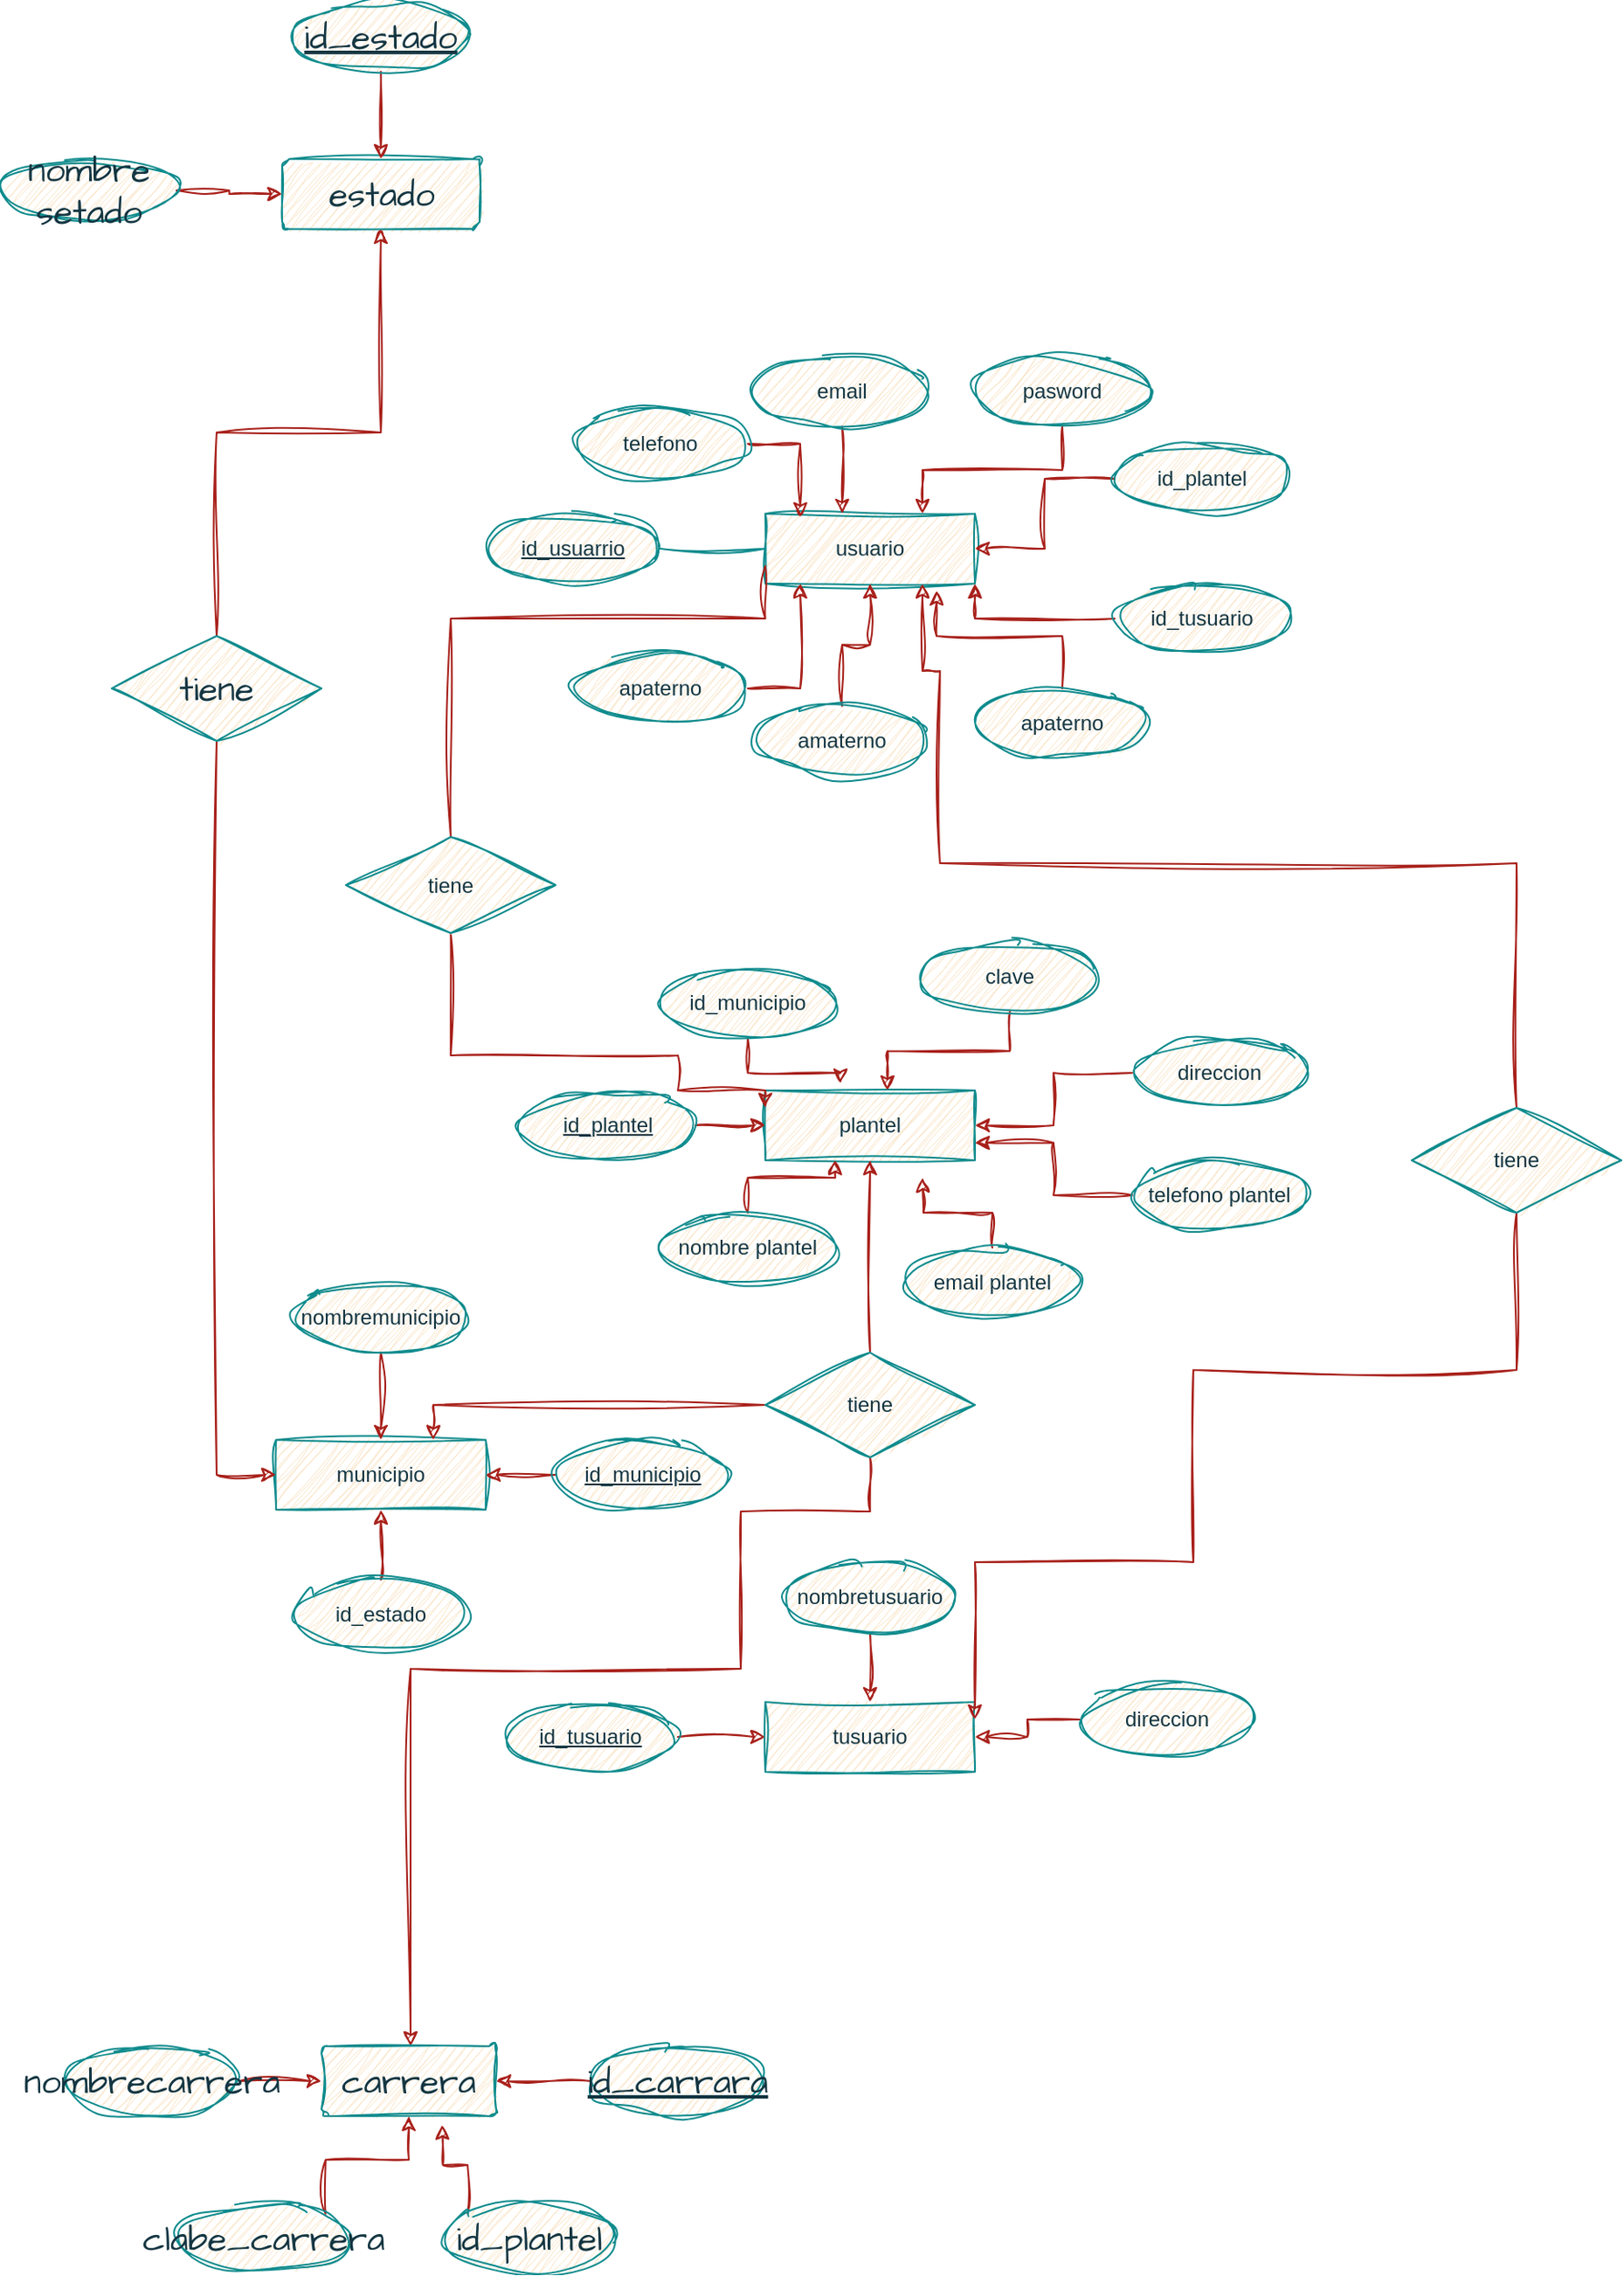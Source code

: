 <mxfile version="21.1.1" type="github" pages="2">
  <diagram name="enntidad relacion" id="T_VVyUdc56Ve-9aa7WN1">
    <mxGraphModel dx="1547" dy="1057" grid="1" gridSize="9" guides="1" tooltips="1" connect="1" arrows="1" fold="1" page="1" pageScale="1" pageWidth="413" pageHeight="583" math="0" shadow="0">
      <root>
        <mxCell id="0" />
        <mxCell id="1" parent="0" />
        <mxCell id="WN1AvgcFRPcrMHn4_S1V-1" value="usuario" style="rounded=0;arcSize=10;whiteSpace=wrap;html=1;align=center;labelBackgroundColor=none;fillColor=#FAE5C7;strokeColor=#0F8B8D;fontColor=#143642;sketch=1;curveFitting=1;jiggle=2;" parent="1" vertex="1">
          <mxGeometry x="320" y="320" width="120" height="40" as="geometry" />
        </mxCell>
        <mxCell id="WN1AvgcFRPcrMHn4_S1V-3" value="id_usuarrio" style="ellipse;whiteSpace=wrap;html=1;align=center;fontStyle=4;labelBackgroundColor=none;fillColor=#FAE5C7;strokeColor=#0F8B8D;fontColor=#143642;rounded=0;sketch=1;curveFitting=1;jiggle=2;" parent="1" vertex="1">
          <mxGeometry x="160" y="320" width="100" height="40" as="geometry" />
        </mxCell>
        <mxCell id="WN1AvgcFRPcrMHn4_S1V-15" style="edgeStyle=orthogonalEdgeStyle;rounded=0;orthogonalLoop=1;jettySize=auto;html=1;entryX=0.167;entryY=0.05;entryDx=0;entryDy=0;entryPerimeter=0;labelBackgroundColor=none;strokeColor=#A8201A;fontColor=default;sketch=1;curveFitting=1;jiggle=2;" parent="1" source="WN1AvgcFRPcrMHn4_S1V-4" target="WN1AvgcFRPcrMHn4_S1V-1" edge="1">
          <mxGeometry relative="1" as="geometry" />
        </mxCell>
        <mxCell id="WN1AvgcFRPcrMHn4_S1V-4" value="telefono" style="ellipse;whiteSpace=wrap;html=1;align=center;labelBackgroundColor=none;fillColor=#FAE5C7;strokeColor=#0F8B8D;fontColor=#143642;rounded=0;sketch=1;curveFitting=1;jiggle=2;" parent="1" vertex="1">
          <mxGeometry x="210" y="260" width="100" height="40" as="geometry" />
        </mxCell>
        <mxCell id="WN1AvgcFRPcrMHn4_S1V-16" style="edgeStyle=orthogonalEdgeStyle;rounded=0;orthogonalLoop=1;jettySize=auto;html=1;entryX=0.367;entryY=0;entryDx=0;entryDy=0;entryPerimeter=0;labelBackgroundColor=none;strokeColor=#A8201A;fontColor=default;sketch=1;curveFitting=1;jiggle=2;" parent="1" source="WN1AvgcFRPcrMHn4_S1V-5" target="WN1AvgcFRPcrMHn4_S1V-1" edge="1">
          <mxGeometry relative="1" as="geometry" />
        </mxCell>
        <mxCell id="WN1AvgcFRPcrMHn4_S1V-5" value="email" style="ellipse;whiteSpace=wrap;html=1;align=center;labelBackgroundColor=none;fillColor=#FAE5C7;strokeColor=#0F8B8D;fontColor=#143642;rounded=0;sketch=1;curveFitting=1;jiggle=2;" parent="1" vertex="1">
          <mxGeometry x="314" y="230" width="100" height="40" as="geometry" />
        </mxCell>
        <mxCell id="WN1AvgcFRPcrMHn4_S1V-17" style="edgeStyle=orthogonalEdgeStyle;rounded=0;orthogonalLoop=1;jettySize=auto;html=1;entryX=0.75;entryY=0;entryDx=0;entryDy=0;labelBackgroundColor=none;strokeColor=#A8201A;fontColor=default;sketch=1;curveFitting=1;jiggle=2;" parent="1" source="WN1AvgcFRPcrMHn4_S1V-6" target="WN1AvgcFRPcrMHn4_S1V-1" edge="1">
          <mxGeometry relative="1" as="geometry" />
        </mxCell>
        <mxCell id="WN1AvgcFRPcrMHn4_S1V-6" value="pasword" style="ellipse;whiteSpace=wrap;html=1;align=center;labelBackgroundColor=none;fillColor=#FAE5C7;strokeColor=#0F8B8D;fontColor=#143642;rounded=0;sketch=1;curveFitting=1;jiggle=2;" parent="1" vertex="1">
          <mxGeometry x="440" y="230" width="100" height="40" as="geometry" />
        </mxCell>
        <mxCell id="WN1AvgcFRPcrMHn4_S1V-18" style="edgeStyle=orthogonalEdgeStyle;rounded=0;orthogonalLoop=1;jettySize=auto;html=1;entryX=1;entryY=0.5;entryDx=0;entryDy=0;labelBackgroundColor=none;strokeColor=#A8201A;fontColor=default;sketch=1;curveFitting=1;jiggle=2;" parent="1" source="WN1AvgcFRPcrMHn4_S1V-7" target="WN1AvgcFRPcrMHn4_S1V-1" edge="1">
          <mxGeometry relative="1" as="geometry" />
        </mxCell>
        <mxCell id="WN1AvgcFRPcrMHn4_S1V-7" value="id_plantel" style="ellipse;whiteSpace=wrap;html=1;align=center;labelBackgroundColor=none;fillColor=#FAE5C7;strokeColor=#0F8B8D;fontColor=#143642;rounded=0;sketch=1;curveFitting=1;jiggle=2;" parent="1" vertex="1">
          <mxGeometry x="520" y="280" width="100" height="40" as="geometry" />
        </mxCell>
        <mxCell id="WN1AvgcFRPcrMHn4_S1V-19" style="edgeStyle=orthogonalEdgeStyle;rounded=0;orthogonalLoop=1;jettySize=auto;html=1;entryX=1;entryY=1;entryDx=0;entryDy=0;labelBackgroundColor=none;strokeColor=#A8201A;fontColor=default;sketch=1;curveFitting=1;jiggle=2;" parent="1" source="WN1AvgcFRPcrMHn4_S1V-8" target="WN1AvgcFRPcrMHn4_S1V-1" edge="1">
          <mxGeometry relative="1" as="geometry" />
        </mxCell>
        <mxCell id="WN1AvgcFRPcrMHn4_S1V-8" value="id_tusuario" style="ellipse;whiteSpace=wrap;html=1;align=center;labelBackgroundColor=none;fillColor=#FAE5C7;strokeColor=#0F8B8D;fontColor=#143642;rounded=0;sketch=1;curveFitting=1;jiggle=2;" parent="1" vertex="1">
          <mxGeometry x="520" y="360" width="100" height="40" as="geometry" />
        </mxCell>
        <mxCell id="WN1AvgcFRPcrMHn4_S1V-20" style="edgeStyle=orthogonalEdgeStyle;rounded=0;orthogonalLoop=1;jettySize=auto;html=1;entryX=0.817;entryY=1.1;entryDx=0;entryDy=0;entryPerimeter=0;labelBackgroundColor=none;strokeColor=#A8201A;fontColor=default;sketch=1;curveFitting=1;jiggle=2;" parent="1" source="WN1AvgcFRPcrMHn4_S1V-9" target="WN1AvgcFRPcrMHn4_S1V-1" edge="1">
          <mxGeometry relative="1" as="geometry" />
        </mxCell>
        <mxCell id="WN1AvgcFRPcrMHn4_S1V-9" value="apaterno" style="ellipse;whiteSpace=wrap;html=1;align=center;labelBackgroundColor=none;fillColor=#FAE5C7;strokeColor=#0F8B8D;fontColor=#143642;rounded=0;sketch=1;curveFitting=1;jiggle=2;" parent="1" vertex="1">
          <mxGeometry x="440" y="420" width="100" height="40" as="geometry" />
        </mxCell>
        <mxCell id="WN1AvgcFRPcrMHn4_S1V-22" style="edgeStyle=orthogonalEdgeStyle;rounded=0;orthogonalLoop=1;jettySize=auto;html=1;entryX=0.167;entryY=1;entryDx=0;entryDy=0;entryPerimeter=0;labelBackgroundColor=none;strokeColor=#A8201A;fontColor=default;sketch=1;curveFitting=1;jiggle=2;" parent="1" source="WN1AvgcFRPcrMHn4_S1V-10" target="WN1AvgcFRPcrMHn4_S1V-1" edge="1">
          <mxGeometry relative="1" as="geometry" />
        </mxCell>
        <mxCell id="WN1AvgcFRPcrMHn4_S1V-10" value="apaterno" style="ellipse;whiteSpace=wrap;html=1;align=center;labelBackgroundColor=none;fillColor=#FAE5C7;strokeColor=#0F8B8D;fontColor=#143642;rounded=0;sketch=1;curveFitting=1;jiggle=2;" parent="1" vertex="1">
          <mxGeometry x="210" y="400" width="100" height="40" as="geometry" />
        </mxCell>
        <mxCell id="WN1AvgcFRPcrMHn4_S1V-21" style="edgeStyle=orthogonalEdgeStyle;rounded=0;orthogonalLoop=1;jettySize=auto;html=1;labelBackgroundColor=none;strokeColor=#A8201A;fontColor=default;sketch=1;curveFitting=1;jiggle=2;" parent="1" source="WN1AvgcFRPcrMHn4_S1V-11" target="WN1AvgcFRPcrMHn4_S1V-1" edge="1">
          <mxGeometry relative="1" as="geometry" />
        </mxCell>
        <mxCell id="WN1AvgcFRPcrMHn4_S1V-11" value="amaterno" style="ellipse;whiteSpace=wrap;html=1;align=center;labelBackgroundColor=none;fillColor=#FAE5C7;strokeColor=#0F8B8D;fontColor=#143642;rounded=0;sketch=1;curveFitting=1;jiggle=2;" parent="1" vertex="1">
          <mxGeometry x="314" y="430" width="100" height="40" as="geometry" />
        </mxCell>
        <mxCell id="WN1AvgcFRPcrMHn4_S1V-12" value="" style="line;strokeWidth=1;rotatable=0;dashed=0;labelPosition=right;align=left;verticalAlign=middle;spacingTop=0;spacingLeft=6;points=[];portConstraint=eastwest;labelBackgroundColor=none;fillColor=#FAE5C7;strokeColor=#0F8B8D;fontColor=#143642;rounded=0;sketch=1;curveFitting=1;jiggle=2;" parent="1" vertex="1">
          <mxGeometry x="260" y="335" width="60" height="10" as="geometry" />
        </mxCell>
        <mxCell id="WN1AvgcFRPcrMHn4_S1V-23" value="plantel" style="whiteSpace=wrap;html=1;align=center;labelBackgroundColor=none;fillColor=#FAE5C7;strokeColor=#0F8B8D;fontColor=#143642;rounded=0;sketch=1;curveFitting=1;jiggle=2;" parent="1" vertex="1">
          <mxGeometry x="320" y="650" width="120" height="40" as="geometry" />
        </mxCell>
        <mxCell id="WN1AvgcFRPcrMHn4_S1V-37" style="edgeStyle=orthogonalEdgeStyle;rounded=0;orthogonalLoop=1;jettySize=auto;html=1;labelBackgroundColor=none;strokeColor=#A8201A;fontColor=default;sketch=1;curveFitting=1;jiggle=2;" parent="1" source="WN1AvgcFRPcrMHn4_S1V-24" target="WN1AvgcFRPcrMHn4_S1V-23" edge="1">
          <mxGeometry relative="1" as="geometry" />
        </mxCell>
        <mxCell id="WN1AvgcFRPcrMHn4_S1V-24" value="id_plantel" style="ellipse;whiteSpace=wrap;html=1;align=center;fontStyle=4;labelBackgroundColor=none;fillColor=#FAE5C7;strokeColor=#0F8B8D;fontColor=#143642;rounded=0;sketch=1;curveFitting=1;jiggle=2;" parent="1" vertex="1">
          <mxGeometry x="180" y="650" width="100" height="40" as="geometry" />
        </mxCell>
        <mxCell id="WN1AvgcFRPcrMHn4_S1V-31" style="edgeStyle=orthogonalEdgeStyle;rounded=0;orthogonalLoop=1;jettySize=auto;html=1;entryX=0.358;entryY=-0.1;entryDx=0;entryDy=0;entryPerimeter=0;labelBackgroundColor=none;strokeColor=#A8201A;fontColor=default;sketch=1;curveFitting=1;jiggle=2;" parent="1" source="WN1AvgcFRPcrMHn4_S1V-25" target="WN1AvgcFRPcrMHn4_S1V-23" edge="1">
          <mxGeometry relative="1" as="geometry" />
        </mxCell>
        <mxCell id="WN1AvgcFRPcrMHn4_S1V-25" value="id_municipio" style="ellipse;whiteSpace=wrap;html=1;align=center;labelBackgroundColor=none;fillColor=#FAE5C7;strokeColor=#0F8B8D;fontColor=#143642;rounded=0;sketch=1;curveFitting=1;jiggle=2;" parent="1" vertex="1">
          <mxGeometry x="260" y="580" width="100" height="40" as="geometry" />
        </mxCell>
        <mxCell id="WN1AvgcFRPcrMHn4_S1V-32" style="edgeStyle=orthogonalEdgeStyle;rounded=0;orthogonalLoop=1;jettySize=auto;html=1;entryX=0.583;entryY=0;entryDx=0;entryDy=0;entryPerimeter=0;labelBackgroundColor=none;strokeColor=#A8201A;fontColor=default;sketch=1;curveFitting=1;jiggle=2;" parent="1" source="WN1AvgcFRPcrMHn4_S1V-26" target="WN1AvgcFRPcrMHn4_S1V-23" edge="1">
          <mxGeometry relative="1" as="geometry" />
        </mxCell>
        <mxCell id="WN1AvgcFRPcrMHn4_S1V-26" value="clave" style="ellipse;whiteSpace=wrap;html=1;align=center;labelBackgroundColor=none;fillColor=#FAE5C7;strokeColor=#0F8B8D;fontColor=#143642;rounded=0;sketch=1;curveFitting=1;jiggle=2;" parent="1" vertex="1">
          <mxGeometry x="410" y="565" width="100" height="40" as="geometry" />
        </mxCell>
        <mxCell id="WN1AvgcFRPcrMHn4_S1V-33" style="edgeStyle=orthogonalEdgeStyle;rounded=0;orthogonalLoop=1;jettySize=auto;html=1;entryX=1;entryY=0.5;entryDx=0;entryDy=0;labelBackgroundColor=none;strokeColor=#A8201A;fontColor=default;sketch=1;curveFitting=1;jiggle=2;" parent="1" source="WN1AvgcFRPcrMHn4_S1V-27" target="WN1AvgcFRPcrMHn4_S1V-23" edge="1">
          <mxGeometry relative="1" as="geometry" />
        </mxCell>
        <mxCell id="WN1AvgcFRPcrMHn4_S1V-27" value="direccion" style="ellipse;whiteSpace=wrap;html=1;align=center;labelBackgroundColor=none;fillColor=#FAE5C7;strokeColor=#0F8B8D;fontColor=#143642;rounded=0;sketch=1;curveFitting=1;jiggle=2;" parent="1" vertex="1">
          <mxGeometry x="530" y="620" width="100" height="40" as="geometry" />
        </mxCell>
        <mxCell id="WN1AvgcFRPcrMHn4_S1V-36" style="edgeStyle=orthogonalEdgeStyle;rounded=0;orthogonalLoop=1;jettySize=auto;html=1;entryX=0.333;entryY=1;entryDx=0;entryDy=0;entryPerimeter=0;labelBackgroundColor=none;strokeColor=#A8201A;fontColor=default;sketch=1;curveFitting=1;jiggle=2;" parent="1" source="WN1AvgcFRPcrMHn4_S1V-28" target="WN1AvgcFRPcrMHn4_S1V-23" edge="1">
          <mxGeometry relative="1" as="geometry" />
        </mxCell>
        <mxCell id="WN1AvgcFRPcrMHn4_S1V-28" value="nombre plantel" style="ellipse;whiteSpace=wrap;html=1;align=center;labelBackgroundColor=none;fillColor=#FAE5C7;strokeColor=#0F8B8D;fontColor=#143642;rounded=0;sketch=1;curveFitting=1;jiggle=2;" parent="1" vertex="1">
          <mxGeometry x="260" y="720" width="100" height="40" as="geometry" />
        </mxCell>
        <mxCell id="WN1AvgcFRPcrMHn4_S1V-35" style="edgeStyle=orthogonalEdgeStyle;rounded=0;orthogonalLoop=1;jettySize=auto;html=1;labelBackgroundColor=none;strokeColor=#A8201A;fontColor=default;sketch=1;curveFitting=1;jiggle=2;" parent="1" source="WN1AvgcFRPcrMHn4_S1V-29" edge="1">
          <mxGeometry relative="1" as="geometry">
            <mxPoint x="410" y="700" as="targetPoint" />
          </mxGeometry>
        </mxCell>
        <mxCell id="WN1AvgcFRPcrMHn4_S1V-29" value="email plantel" style="ellipse;whiteSpace=wrap;html=1;align=center;labelBackgroundColor=none;fillColor=#FAE5C7;strokeColor=#0F8B8D;fontColor=#143642;rounded=0;sketch=1;curveFitting=1;jiggle=2;" parent="1" vertex="1">
          <mxGeometry x="400" y="740" width="100" height="40" as="geometry" />
        </mxCell>
        <mxCell id="WN1AvgcFRPcrMHn4_S1V-34" style="edgeStyle=orthogonalEdgeStyle;rounded=0;orthogonalLoop=1;jettySize=auto;html=1;entryX=1;entryY=0.75;entryDx=0;entryDy=0;labelBackgroundColor=none;strokeColor=#A8201A;fontColor=default;sketch=1;curveFitting=1;jiggle=2;" parent="1" source="WN1AvgcFRPcrMHn4_S1V-30" target="WN1AvgcFRPcrMHn4_S1V-23" edge="1">
          <mxGeometry relative="1" as="geometry" />
        </mxCell>
        <mxCell id="WN1AvgcFRPcrMHn4_S1V-30" value="telefono plantel" style="ellipse;whiteSpace=wrap;html=1;align=center;labelBackgroundColor=none;fillColor=#FAE5C7;strokeColor=#0F8B8D;fontColor=#143642;rounded=0;sketch=1;curveFitting=1;jiggle=2;" parent="1" vertex="1">
          <mxGeometry x="530" y="690" width="100" height="40" as="geometry" />
        </mxCell>
        <mxCell id="WN1AvgcFRPcrMHn4_S1V-39" style="edgeStyle=orthogonalEdgeStyle;rounded=0;orthogonalLoop=1;jettySize=auto;html=1;entryX=0;entryY=0.75;entryDx=0;entryDy=0;endArrow=none;endFill=0;labelBackgroundColor=none;strokeColor=#A8201A;fontColor=default;sketch=1;curveFitting=1;jiggle=2;" parent="1" source="WN1AvgcFRPcrMHn4_S1V-38" target="WN1AvgcFRPcrMHn4_S1V-1" edge="1">
          <mxGeometry relative="1" as="geometry">
            <Array as="points">
              <mxPoint x="140" y="380" />
              <mxPoint x="320" y="380" />
            </Array>
          </mxGeometry>
        </mxCell>
        <mxCell id="WN1AvgcFRPcrMHn4_S1V-40" style="edgeStyle=orthogonalEdgeStyle;rounded=0;orthogonalLoop=1;jettySize=auto;html=1;entryX=0;entryY=0.25;entryDx=0;entryDy=0;labelBackgroundColor=none;strokeColor=#A8201A;fontColor=default;sketch=1;curveFitting=1;jiggle=2;" parent="1" source="WN1AvgcFRPcrMHn4_S1V-38" target="WN1AvgcFRPcrMHn4_S1V-23" edge="1">
          <mxGeometry relative="1" as="geometry">
            <Array as="points">
              <mxPoint x="140" y="630" />
              <mxPoint x="270" y="630" />
              <mxPoint x="270" y="650" />
              <mxPoint x="320" y="650" />
            </Array>
          </mxGeometry>
        </mxCell>
        <mxCell id="WN1AvgcFRPcrMHn4_S1V-38" value="tiene" style="shape=rhombus;perimeter=rhombusPerimeter;whiteSpace=wrap;html=1;align=center;labelBackgroundColor=none;fillColor=#FAE5C7;strokeColor=#0F8B8D;fontColor=#143642;rounded=0;sketch=1;curveFitting=1;jiggle=2;" parent="1" vertex="1">
          <mxGeometry x="80" y="505" width="120" height="55" as="geometry" />
        </mxCell>
        <mxCell id="WN1AvgcFRPcrMHn4_S1V-41" value="tusuario" style="rounded=0;arcSize=10;whiteSpace=wrap;html=1;align=center;labelBackgroundColor=none;fillColor=#FAE5C7;strokeColor=#0F8B8D;fontColor=#143642;sketch=1;curveFitting=1;jiggle=2;" parent="1" vertex="1">
          <mxGeometry x="320" y="1000" width="120" height="40" as="geometry" />
        </mxCell>
        <mxCell id="WN1AvgcFRPcrMHn4_S1V-47" style="edgeStyle=orthogonalEdgeStyle;rounded=0;orthogonalLoop=1;jettySize=auto;html=1;entryX=0;entryY=0.5;entryDx=0;entryDy=0;labelBackgroundColor=none;strokeColor=#A8201A;fontColor=default;sketch=1;curveFitting=1;jiggle=2;" parent="1" source="WN1AvgcFRPcrMHn4_S1V-42" target="WN1AvgcFRPcrMHn4_S1V-41" edge="1">
          <mxGeometry relative="1" as="geometry" />
        </mxCell>
        <mxCell id="WN1AvgcFRPcrMHn4_S1V-42" value="id_tusuario" style="ellipse;whiteSpace=wrap;html=1;align=center;fontStyle=4;labelBackgroundColor=none;fillColor=#FAE5C7;strokeColor=#0F8B8D;fontColor=#143642;rounded=0;sketch=1;curveFitting=1;jiggle=2;" parent="1" vertex="1">
          <mxGeometry x="170" y="1000" width="100" height="40" as="geometry" />
        </mxCell>
        <mxCell id="WN1AvgcFRPcrMHn4_S1V-45" style="edgeStyle=orthogonalEdgeStyle;rounded=0;orthogonalLoop=1;jettySize=auto;html=1;labelBackgroundColor=none;strokeColor=#A8201A;fontColor=default;sketch=1;curveFitting=1;jiggle=2;" parent="1" source="WN1AvgcFRPcrMHn4_S1V-43" target="WN1AvgcFRPcrMHn4_S1V-41" edge="1">
          <mxGeometry relative="1" as="geometry" />
        </mxCell>
        <mxCell id="WN1AvgcFRPcrMHn4_S1V-43" value="nombretusuario" style="ellipse;whiteSpace=wrap;html=1;align=center;labelBackgroundColor=none;fillColor=#FAE5C7;strokeColor=#0F8B8D;fontColor=#143642;rounded=0;sketch=1;curveFitting=1;jiggle=2;" parent="1" vertex="1">
          <mxGeometry x="330" y="920" width="100" height="40" as="geometry" />
        </mxCell>
        <mxCell id="WN1AvgcFRPcrMHn4_S1V-46" style="edgeStyle=orthogonalEdgeStyle;rounded=0;orthogonalLoop=1;jettySize=auto;html=1;labelBackgroundColor=none;strokeColor=#A8201A;fontColor=default;sketch=1;curveFitting=1;jiggle=2;" parent="1" source="WN1AvgcFRPcrMHn4_S1V-44" target="WN1AvgcFRPcrMHn4_S1V-41" edge="1">
          <mxGeometry relative="1" as="geometry" />
        </mxCell>
        <mxCell id="WN1AvgcFRPcrMHn4_S1V-44" value="direccion" style="ellipse;whiteSpace=wrap;html=1;align=center;labelBackgroundColor=none;fillColor=#FAE5C7;strokeColor=#0F8B8D;fontColor=#143642;rounded=0;sketch=1;curveFitting=1;jiggle=2;" parent="1" vertex="1">
          <mxGeometry x="500" y="990" width="100" height="40" as="geometry" />
        </mxCell>
        <mxCell id="WN1AvgcFRPcrMHn4_S1V-49" style="edgeStyle=orthogonalEdgeStyle;rounded=0;orthogonalLoop=1;jettySize=auto;html=1;entryX=1;entryY=0.25;entryDx=0;entryDy=0;labelBackgroundColor=none;strokeColor=#A8201A;fontColor=default;sketch=1;curveFitting=1;jiggle=2;" parent="1" source="WN1AvgcFRPcrMHn4_S1V-48" target="WN1AvgcFRPcrMHn4_S1V-41" edge="1">
          <mxGeometry relative="1" as="geometry">
            <Array as="points">
              <mxPoint x="750" y="810" />
              <mxPoint x="565" y="810" />
              <mxPoint x="565" y="920" />
              <mxPoint x="440" y="920" />
            </Array>
          </mxGeometry>
        </mxCell>
        <mxCell id="WN1AvgcFRPcrMHn4_S1V-50" style="edgeStyle=orthogonalEdgeStyle;rounded=0;orthogonalLoop=1;jettySize=auto;html=1;entryX=0.75;entryY=1;entryDx=0;entryDy=0;labelBackgroundColor=none;strokeColor=#A8201A;fontColor=default;sketch=1;curveFitting=1;jiggle=2;" parent="1" source="WN1AvgcFRPcrMHn4_S1V-48" target="WN1AvgcFRPcrMHn4_S1V-1" edge="1">
          <mxGeometry relative="1" as="geometry">
            <Array as="points">
              <mxPoint x="750" y="520" />
              <mxPoint x="420" y="520" />
              <mxPoint x="420" y="410" />
              <mxPoint x="410" y="410" />
            </Array>
          </mxGeometry>
        </mxCell>
        <mxCell id="WN1AvgcFRPcrMHn4_S1V-48" value="tiene" style="shape=rhombus;perimeter=rhombusPerimeter;whiteSpace=wrap;html=1;align=center;labelBackgroundColor=none;fillColor=#FAE5C7;strokeColor=#0F8B8D;fontColor=#143642;rounded=0;sketch=1;curveFitting=1;jiggle=2;" parent="1" vertex="1">
          <mxGeometry x="690" y="660" width="120" height="60" as="geometry" />
        </mxCell>
        <mxCell id="MaW07bGV8raZYWHZyJDO-1" value="municipio" style="rounded=0;arcSize=10;whiteSpace=wrap;html=1;align=center;labelBackgroundColor=none;fillColor=#FAE5C7;strokeColor=#0F8B8D;fontColor=#143642;sketch=1;curveFitting=1;jiggle=2;" vertex="1" parent="1">
          <mxGeometry x="40" y="850" width="120" height="40" as="geometry" />
        </mxCell>
        <mxCell id="MaW07bGV8raZYWHZyJDO-5" style="edgeStyle=orthogonalEdgeStyle;rounded=0;orthogonalLoop=1;jettySize=auto;html=1;exitX=0;exitY=0.5;exitDx=0;exitDy=0;labelBackgroundColor=none;strokeColor=#A8201A;fontColor=default;sketch=1;curveFitting=1;jiggle=2;" edge="1" parent="1" source="MaW07bGV8raZYWHZyJDO-2" target="MaW07bGV8raZYWHZyJDO-1">
          <mxGeometry relative="1" as="geometry" />
        </mxCell>
        <mxCell id="MaW07bGV8raZYWHZyJDO-2" value="id_municipio" style="ellipse;whiteSpace=wrap;html=1;align=center;fontStyle=4;labelBackgroundColor=none;fillColor=#FAE5C7;strokeColor=#0F8B8D;fontColor=#143642;rounded=0;sketch=1;curveFitting=1;jiggle=2;" vertex="1" parent="1">
          <mxGeometry x="200" y="850" width="100" height="40" as="geometry" />
        </mxCell>
        <mxCell id="MaW07bGV8raZYWHZyJDO-4" style="edgeStyle=orthogonalEdgeStyle;rounded=0;orthogonalLoop=1;jettySize=auto;html=1;exitX=0.5;exitY=1;exitDx=0;exitDy=0;entryX=0.5;entryY=0;entryDx=0;entryDy=0;labelBackgroundColor=none;strokeColor=#A8201A;fontColor=default;sketch=1;curveFitting=1;jiggle=2;" edge="1" parent="1" source="MaW07bGV8raZYWHZyJDO-3" target="MaW07bGV8raZYWHZyJDO-1">
          <mxGeometry relative="1" as="geometry" />
        </mxCell>
        <mxCell id="MaW07bGV8raZYWHZyJDO-3" value="nombremunicipio" style="ellipse;whiteSpace=wrap;html=1;align=center;labelBackgroundColor=none;fillColor=#FAE5C7;strokeColor=#0F8B8D;fontColor=#143642;rounded=0;sketch=1;curveFitting=1;jiggle=2;" vertex="1" parent="1">
          <mxGeometry x="50" y="760" width="100" height="40" as="geometry" />
        </mxCell>
        <mxCell id="MaW07bGV8raZYWHZyJDO-7" style="edgeStyle=orthogonalEdgeStyle;rounded=0;orthogonalLoop=1;jettySize=auto;html=1;entryX=0.5;entryY=1;entryDx=0;entryDy=0;labelBackgroundColor=none;strokeColor=#A8201A;fontColor=default;sketch=1;curveFitting=1;jiggle=2;" edge="1" parent="1" source="MaW07bGV8raZYWHZyJDO-6" target="MaW07bGV8raZYWHZyJDO-1">
          <mxGeometry relative="1" as="geometry" />
        </mxCell>
        <mxCell id="MaW07bGV8raZYWHZyJDO-6" value="id_estado" style="ellipse;whiteSpace=wrap;html=1;align=center;labelBackgroundColor=none;fillColor=#FAE5C7;strokeColor=#0F8B8D;fontColor=#143642;rounded=0;sketch=1;curveFitting=1;jiggle=2;" vertex="1" parent="1">
          <mxGeometry x="50" y="930" width="100" height="40" as="geometry" />
        </mxCell>
        <mxCell id="MaW07bGV8raZYWHZyJDO-9" style="edgeStyle=orthogonalEdgeStyle;rounded=0;orthogonalLoop=1;jettySize=auto;html=1;entryX=0.5;entryY=1;entryDx=0;entryDy=0;labelBackgroundColor=none;strokeColor=#A8201A;fontColor=default;sketch=1;curveFitting=1;jiggle=2;" edge="1" parent="1" source="MaW07bGV8raZYWHZyJDO-8" target="WN1AvgcFRPcrMHn4_S1V-23">
          <mxGeometry relative="1" as="geometry" />
        </mxCell>
        <mxCell id="MaW07bGV8raZYWHZyJDO-10" style="edgeStyle=orthogonalEdgeStyle;rounded=0;orthogonalLoop=1;jettySize=auto;html=1;entryX=0.75;entryY=0;entryDx=0;entryDy=0;labelBackgroundColor=none;strokeColor=#A8201A;fontColor=default;sketch=1;curveFitting=1;jiggle=2;" edge="1" parent="1" source="MaW07bGV8raZYWHZyJDO-8" target="MaW07bGV8raZYWHZyJDO-1">
          <mxGeometry relative="1" as="geometry" />
        </mxCell>
        <mxCell id="MaW07bGV8raZYWHZyJDO-22" style="edgeStyle=orthogonalEdgeStyle;rounded=0;sketch=1;hachureGap=4;jiggle=2;curveFitting=1;orthogonalLoop=1;jettySize=auto;html=1;strokeColor=#A8201A;fontFamily=Architects Daughter;fontSource=https%3A%2F%2Ffonts.googleapis.com%2Fcss%3Ffamily%3DArchitects%2BDaughter;fontSize=16;fontColor=#143642;fillColor=#FAE5C7;" edge="1" parent="1" source="MaW07bGV8raZYWHZyJDO-8">
          <mxGeometry relative="1" as="geometry">
            <mxPoint x="117" y="1197" as="targetPoint" />
            <Array as="points">
              <mxPoint x="380" y="891" />
              <mxPoint x="306" y="891" />
              <mxPoint x="306" y="981" />
              <mxPoint x="117" y="981" />
            </Array>
          </mxGeometry>
        </mxCell>
        <mxCell id="MaW07bGV8raZYWHZyJDO-8" value="tiene" style="shape=rhombus;perimeter=rhombusPerimeter;whiteSpace=wrap;html=1;align=center;labelBackgroundColor=none;fillColor=#FAE5C7;strokeColor=#0F8B8D;fontColor=#143642;rounded=0;sketch=1;curveFitting=1;jiggle=2;" vertex="1" parent="1">
          <mxGeometry x="320" y="800" width="120" height="60" as="geometry" />
        </mxCell>
        <mxCell id="MaW07bGV8raZYWHZyJDO-11" value="estado" style="rounded=1;arcSize=10;whiteSpace=wrap;html=1;align=center;sketch=1;hachureGap=4;jiggle=2;curveFitting=1;strokeColor=#0F8B8D;fontFamily=Architects Daughter;fontSource=https%3A%2F%2Ffonts.googleapis.com%2Fcss%3Ffamily%3DArchitects%2BDaughter;fontSize=20;fontColor=#143642;fillColor=#FAE5C7;" vertex="1" parent="1">
          <mxGeometry x="43.5" y="117" width="113" height="40" as="geometry" />
        </mxCell>
        <mxCell id="MaW07bGV8raZYWHZyJDO-16" style="edgeStyle=orthogonalEdgeStyle;rounded=0;sketch=1;hachureGap=4;jiggle=2;curveFitting=1;orthogonalLoop=1;jettySize=auto;html=1;strokeColor=#A8201A;fontFamily=Architects Daughter;fontSource=https%3A%2F%2Ffonts.googleapis.com%2Fcss%3Ffamily%3DArchitects%2BDaughter;fontSize=16;fontColor=#143642;fillColor=#FAE5C7;" edge="1" parent="1" source="MaW07bGV8raZYWHZyJDO-12" target="MaW07bGV8raZYWHZyJDO-11">
          <mxGeometry relative="1" as="geometry" />
        </mxCell>
        <mxCell id="MaW07bGV8raZYWHZyJDO-12" value="id_estado" style="ellipse;whiteSpace=wrap;html=1;align=center;fontStyle=4;sketch=1;hachureGap=4;jiggle=2;curveFitting=1;strokeColor=#0F8B8D;fontFamily=Architects Daughter;fontSource=https%3A%2F%2Ffonts.googleapis.com%2Fcss%3Ffamily%3DArchitects%2BDaughter;fontSize=20;fontColor=#143642;fillColor=#FAE5C7;" vertex="1" parent="1">
          <mxGeometry x="50" y="27" width="100" height="40" as="geometry" />
        </mxCell>
        <mxCell id="MaW07bGV8raZYWHZyJDO-17" style="edgeStyle=orthogonalEdgeStyle;rounded=0;sketch=1;hachureGap=4;jiggle=2;curveFitting=1;orthogonalLoop=1;jettySize=auto;html=1;entryX=0;entryY=0.5;entryDx=0;entryDy=0;strokeColor=#A8201A;fontFamily=Architects Daughter;fontSource=https%3A%2F%2Ffonts.googleapis.com%2Fcss%3Ffamily%3DArchitects%2BDaughter;fontSize=16;fontColor=#143642;fillColor=#FAE5C7;" edge="1" parent="1" source="MaW07bGV8raZYWHZyJDO-14" target="MaW07bGV8raZYWHZyJDO-11">
          <mxGeometry relative="1" as="geometry" />
        </mxCell>
        <mxCell id="MaW07bGV8raZYWHZyJDO-14" value="nombre setado" style="ellipse;whiteSpace=wrap;html=1;align=center;sketch=1;hachureGap=4;jiggle=2;curveFitting=1;strokeColor=#0F8B8D;fontFamily=Architects Daughter;fontSource=https%3A%2F%2Ffonts.googleapis.com%2Fcss%3Ffamily%3DArchitects%2BDaughter;fontSize=20;fontColor=#143642;fillColor=#FAE5C7;" vertex="1" parent="1">
          <mxGeometry x="-117" y="117" width="100" height="36" as="geometry" />
        </mxCell>
        <mxCell id="MaW07bGV8raZYWHZyJDO-19" style="edgeStyle=orthogonalEdgeStyle;rounded=0;sketch=1;hachureGap=4;jiggle=2;curveFitting=1;orthogonalLoop=1;jettySize=auto;html=1;entryX=0.5;entryY=1;entryDx=0;entryDy=0;strokeColor=#A8201A;fontFamily=Architects Daughter;fontSource=https%3A%2F%2Ffonts.googleapis.com%2Fcss%3Ffamily%3DArchitects%2BDaughter;fontSize=16;fontColor=#143642;fillColor=#FAE5C7;" edge="1" parent="1" source="MaW07bGV8raZYWHZyJDO-18" target="MaW07bGV8raZYWHZyJDO-11">
          <mxGeometry relative="1" as="geometry" />
        </mxCell>
        <mxCell id="MaW07bGV8raZYWHZyJDO-21" style="edgeStyle=orthogonalEdgeStyle;rounded=0;sketch=1;hachureGap=4;jiggle=2;curveFitting=1;orthogonalLoop=1;jettySize=auto;html=1;exitX=0.5;exitY=1;exitDx=0;exitDy=0;entryX=0;entryY=0.5;entryDx=0;entryDy=0;strokeColor=#A8201A;fontFamily=Architects Daughter;fontSource=https%3A%2F%2Ffonts.googleapis.com%2Fcss%3Ffamily%3DArchitects%2BDaughter;fontSize=16;fontColor=#143642;fillColor=#FAE5C7;" edge="1" parent="1" source="MaW07bGV8raZYWHZyJDO-18" target="MaW07bGV8raZYWHZyJDO-1">
          <mxGeometry relative="1" as="geometry" />
        </mxCell>
        <mxCell id="MaW07bGV8raZYWHZyJDO-18" value="tiene" style="shape=rhombus;perimeter=rhombusPerimeter;whiteSpace=wrap;html=1;align=center;sketch=1;hachureGap=4;jiggle=2;curveFitting=1;strokeColor=#0F8B8D;fontFamily=Architects Daughter;fontSource=https%3A%2F%2Ffonts.googleapis.com%2Fcss%3Ffamily%3DArchitects%2BDaughter;fontSize=20;fontColor=#143642;fillColor=#FAE5C7;" vertex="1" parent="1">
          <mxGeometry x="-54" y="390" width="120" height="60" as="geometry" />
        </mxCell>
        <mxCell id="MaW07bGV8raZYWHZyJDO-23" value="carrera" style="rounded=1;arcSize=10;whiteSpace=wrap;html=1;align=center;sketch=1;hachureGap=4;jiggle=2;curveFitting=1;strokeColor=#0F8B8D;fontFamily=Architects Daughter;fontSource=https%3A%2F%2Ffonts.googleapis.com%2Fcss%3Ffamily%3DArchitects%2BDaughter;fontSize=20;fontColor=#143642;fillColor=#FAE5C7;" vertex="1" parent="1">
          <mxGeometry x="66" y="1197" width="100" height="40" as="geometry" />
        </mxCell>
        <mxCell id="MaW07bGV8raZYWHZyJDO-25" style="edgeStyle=orthogonalEdgeStyle;rounded=0;sketch=1;hachureGap=4;jiggle=2;curveFitting=1;orthogonalLoop=1;jettySize=auto;html=1;entryX=1;entryY=0.5;entryDx=0;entryDy=0;strokeColor=#A8201A;fontFamily=Architects Daughter;fontSource=https%3A%2F%2Ffonts.googleapis.com%2Fcss%3Ffamily%3DArchitects%2BDaughter;fontSize=16;fontColor=#143642;fillColor=#FAE5C7;" edge="1" parent="1" source="MaW07bGV8raZYWHZyJDO-24" target="MaW07bGV8raZYWHZyJDO-23">
          <mxGeometry relative="1" as="geometry" />
        </mxCell>
        <mxCell id="MaW07bGV8raZYWHZyJDO-24" value="id_carrara" style="ellipse;whiteSpace=wrap;html=1;align=center;fontStyle=4;sketch=1;hachureGap=4;jiggle=2;curveFitting=1;strokeColor=#0F8B8D;fontFamily=Architects Daughter;fontSource=https%3A%2F%2Ffonts.googleapis.com%2Fcss%3Ffamily%3DArchitects%2BDaughter;fontSize=20;fontColor=#143642;fillColor=#FAE5C7;" vertex="1" parent="1">
          <mxGeometry x="220" y="1197" width="100" height="40" as="geometry" />
        </mxCell>
        <mxCell id="MaW07bGV8raZYWHZyJDO-33" style="edgeStyle=orthogonalEdgeStyle;rounded=0;sketch=1;hachureGap=4;jiggle=2;curveFitting=1;orthogonalLoop=1;jettySize=auto;html=1;exitX=0;exitY=0;exitDx=0;exitDy=0;strokeColor=#A8201A;fontFamily=Architects Daughter;fontSource=https%3A%2F%2Ffonts.googleapis.com%2Fcss%3Ffamily%3DArchitects%2BDaughter;fontSize=16;fontColor=#143642;fillColor=#FAE5C7;" edge="1" parent="1" source="MaW07bGV8raZYWHZyJDO-26">
          <mxGeometry relative="1" as="geometry">
            <mxPoint x="135" y="1242" as="targetPoint" />
          </mxGeometry>
        </mxCell>
        <mxCell id="MaW07bGV8raZYWHZyJDO-26" value="id_plantel" style="ellipse;whiteSpace=wrap;html=1;align=center;sketch=1;hachureGap=4;jiggle=2;curveFitting=1;strokeColor=#0F8B8D;fontFamily=Architects Daughter;fontSource=https%3A%2F%2Ffonts.googleapis.com%2Fcss%3Ffamily%3DArchitects%2BDaughter;fontSize=20;fontColor=#143642;fillColor=#FAE5C7;" vertex="1" parent="1">
          <mxGeometry x="135" y="1287" width="100" height="40" as="geometry" />
        </mxCell>
        <mxCell id="MaW07bGV8raZYWHZyJDO-31" style="edgeStyle=orthogonalEdgeStyle;rounded=0;sketch=1;hachureGap=4;jiggle=2;curveFitting=1;orthogonalLoop=1;jettySize=auto;html=1;entryX=0;entryY=0.5;entryDx=0;entryDy=0;strokeColor=#A8201A;fontFamily=Architects Daughter;fontSource=https%3A%2F%2Ffonts.googleapis.com%2Fcss%3Ffamily%3DArchitects%2BDaughter;fontSize=16;fontColor=#143642;fillColor=#FAE5C7;" edge="1" parent="1" source="MaW07bGV8raZYWHZyJDO-28" target="MaW07bGV8raZYWHZyJDO-23">
          <mxGeometry relative="1" as="geometry" />
        </mxCell>
        <mxCell id="MaW07bGV8raZYWHZyJDO-28" value="nombrecarrera" style="ellipse;whiteSpace=wrap;html=1;align=center;sketch=1;hachureGap=4;jiggle=2;curveFitting=1;strokeColor=#0F8B8D;fontFamily=Architects Daughter;fontSource=https%3A%2F%2Ffonts.googleapis.com%2Fcss%3Ffamily%3DArchitects%2BDaughter;fontSize=20;fontColor=#143642;fillColor=#FAE5C7;" vertex="1" parent="1">
          <mxGeometry x="-81" y="1197" width="100" height="40" as="geometry" />
        </mxCell>
        <mxCell id="MaW07bGV8raZYWHZyJDO-32" style="edgeStyle=orthogonalEdgeStyle;rounded=0;sketch=1;hachureGap=4;jiggle=2;curveFitting=1;orthogonalLoop=1;jettySize=auto;html=1;exitX=1;exitY=0;exitDx=0;exitDy=0;entryX=0.5;entryY=1;entryDx=0;entryDy=0;strokeColor=#A8201A;fontFamily=Architects Daughter;fontSource=https%3A%2F%2Ffonts.googleapis.com%2Fcss%3Ffamily%3DArchitects%2BDaughter;fontSize=16;fontColor=#143642;fillColor=#FAE5C7;" edge="1" parent="1" source="MaW07bGV8raZYWHZyJDO-30" target="MaW07bGV8raZYWHZyJDO-23">
          <mxGeometry relative="1" as="geometry" />
        </mxCell>
        <mxCell id="MaW07bGV8raZYWHZyJDO-30" value="clabe_carrera" style="ellipse;whiteSpace=wrap;html=1;align=center;sketch=1;hachureGap=4;jiggle=2;curveFitting=1;strokeColor=#0F8B8D;fontFamily=Architects Daughter;fontSource=https%3A%2F%2Ffonts.googleapis.com%2Fcss%3Ffamily%3DArchitects%2BDaughter;fontSize=20;fontColor=#143642;fillColor=#FAE5C7;" vertex="1" parent="1">
          <mxGeometry x="-17" y="1287" width="100" height="40" as="geometry" />
        </mxCell>
      </root>
    </mxGraphModel>
  </diagram>
  <diagram id="jh0eW-dTovCyy2cVe1m8" name="relacional">
    <mxGraphModel dx="794" dy="740" grid="1" gridSize="10" guides="1" tooltips="1" connect="1" arrows="1" fold="1" page="1" pageScale="1" pageWidth="827" pageHeight="1169" math="0" shadow="0">
      <root>
        <mxCell id="0" />
        <mxCell id="1" parent="0" />
      </root>
    </mxGraphModel>
  </diagram>
</mxfile>

